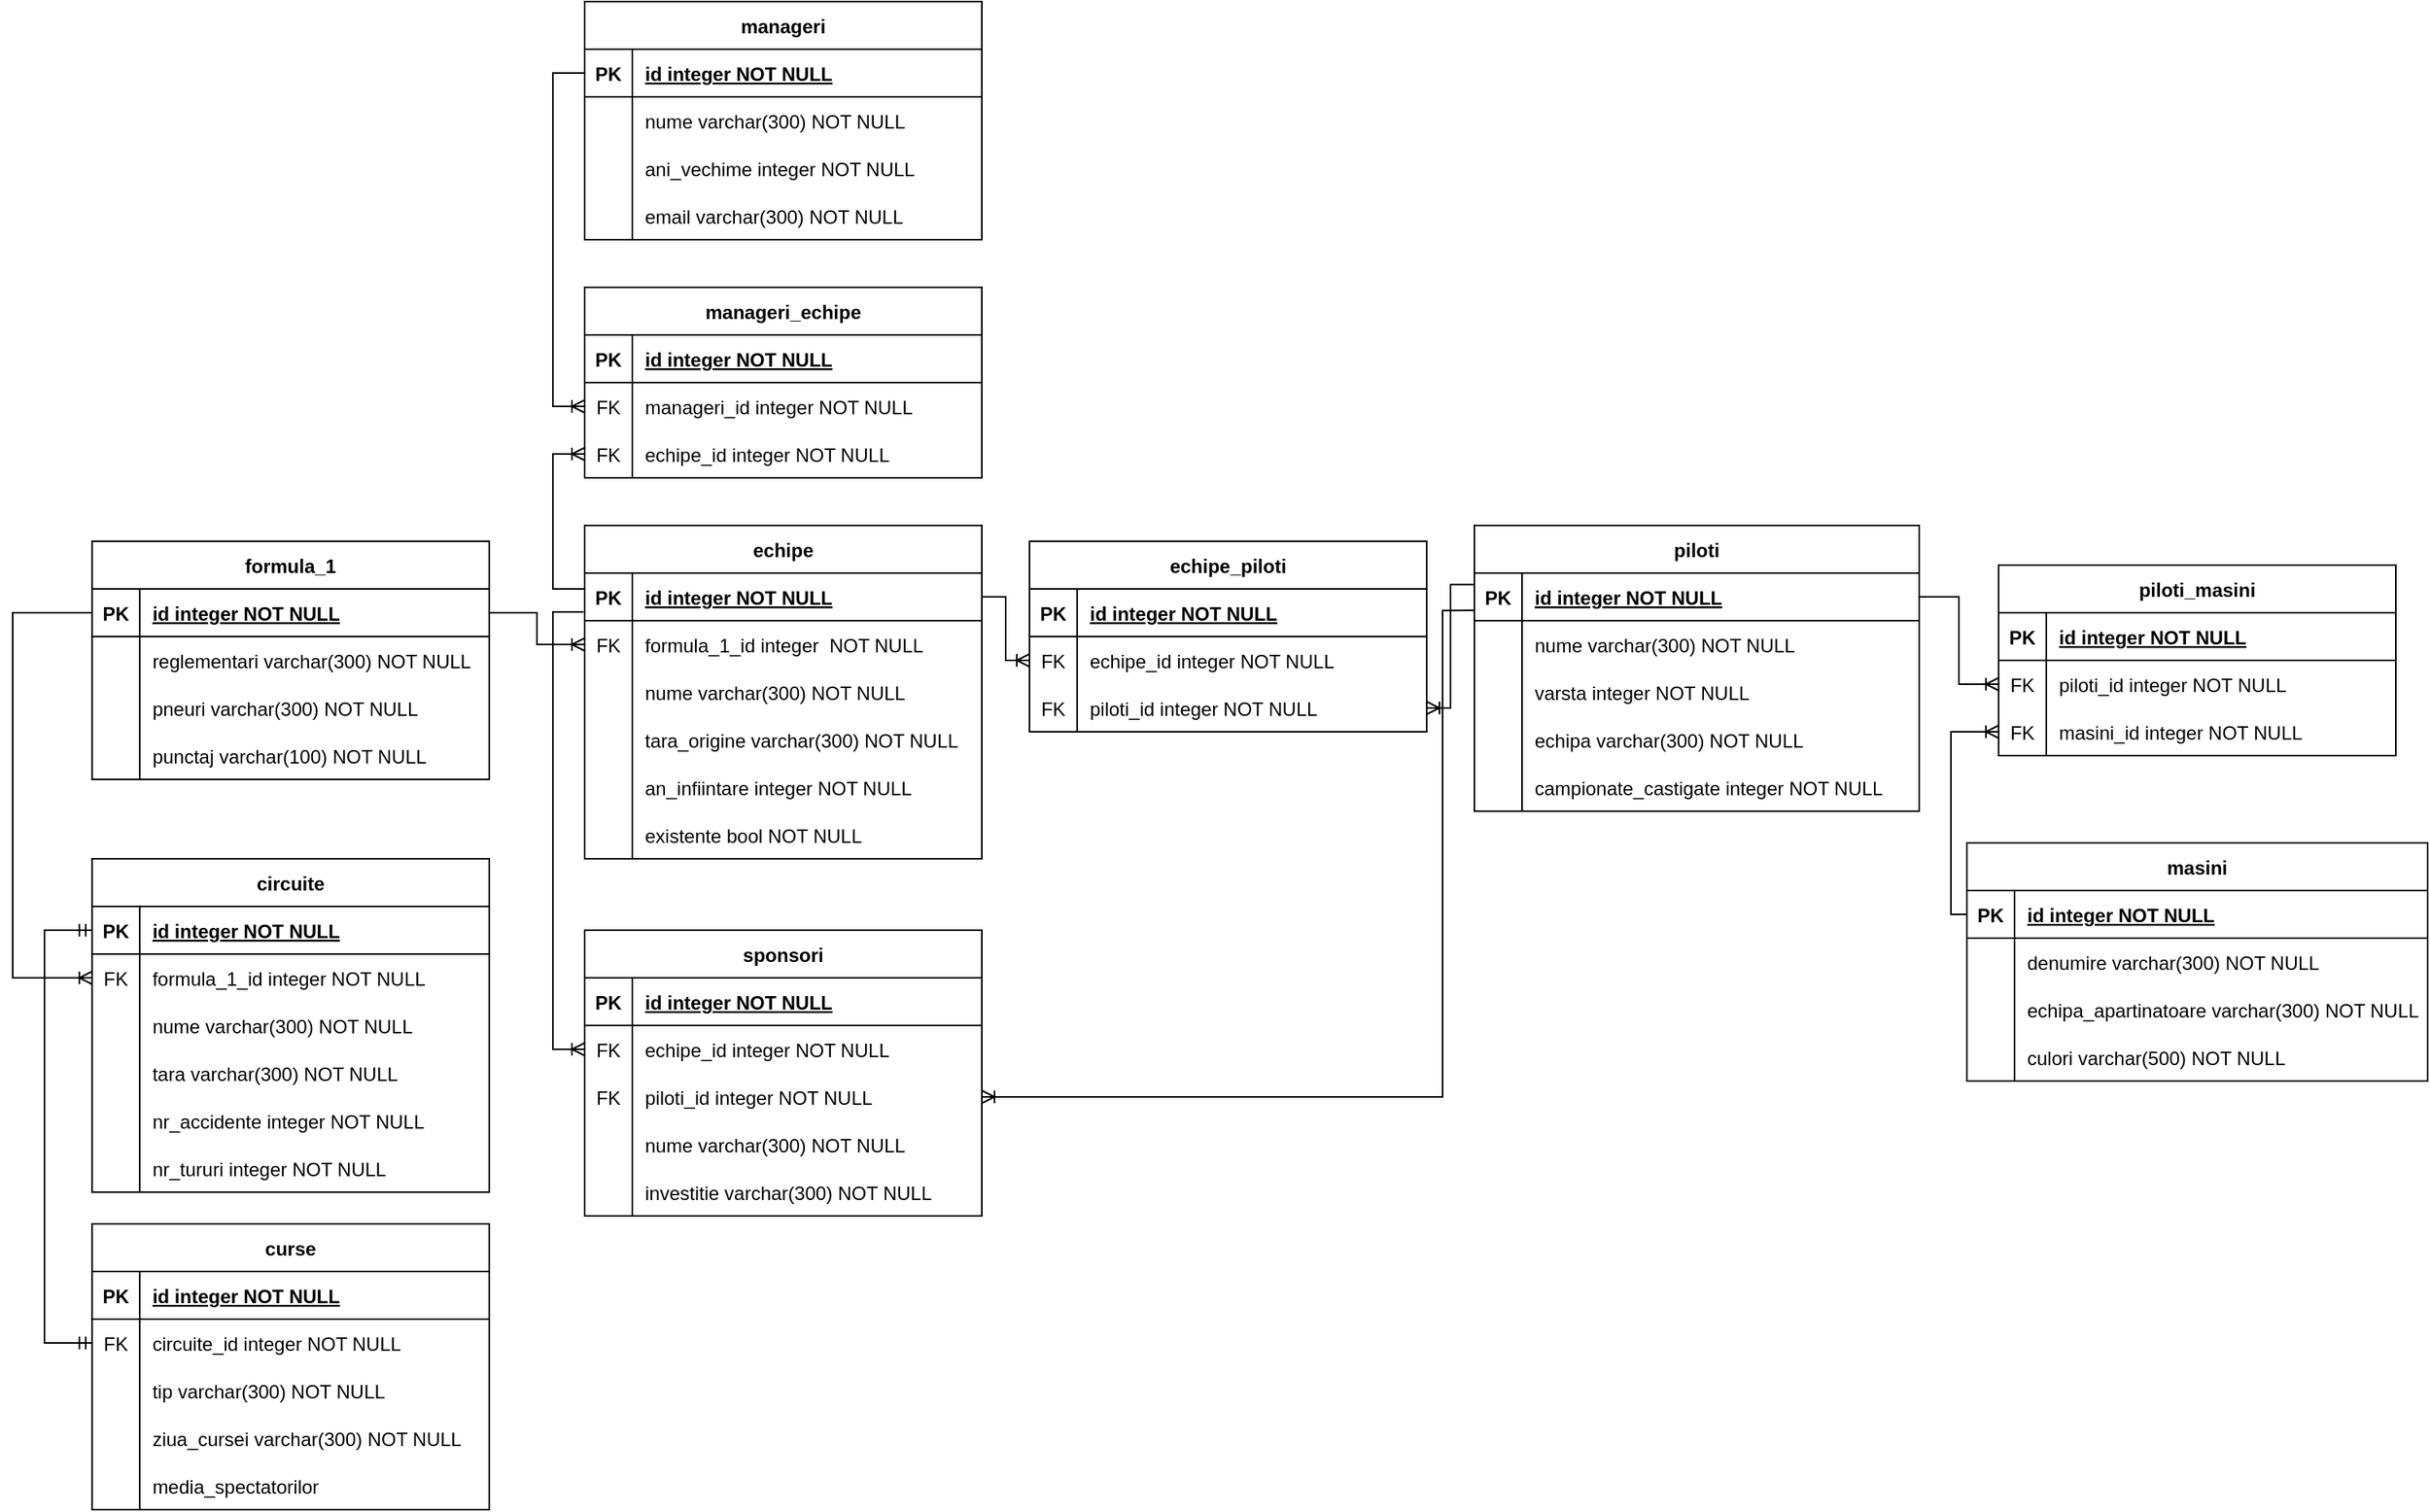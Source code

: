<mxfile version="22.1.18" type="github">
  <diagram id="R2lEEEUBdFMjLlhIrx00" name="Page-1">
    <mxGraphModel dx="2600" dy="2028" grid="1" gridSize="10" guides="1" tooltips="1" connect="1" arrows="1" fold="1" page="1" pageScale="1" pageWidth="850" pageHeight="1100" math="0" shadow="0" extFonts="Permanent Marker^https://fonts.googleapis.com/css?family=Permanent+Marker">
      <root>
        <mxCell id="0" />
        <mxCell id="1" parent="0" />
        <mxCell id="C-vyLk0tnHw3VtMMgP7b-23" value="formula_1" style="shape=table;startSize=30;container=1;collapsible=1;childLayout=tableLayout;fixedRows=1;rowLines=0;fontStyle=1;align=center;resizeLast=1;" parent="1" vertex="1">
          <mxGeometry x="-30.06" y="40" width="250" height="150" as="geometry" />
        </mxCell>
        <mxCell id="C-vyLk0tnHw3VtMMgP7b-24" value="" style="shape=partialRectangle;collapsible=0;dropTarget=0;pointerEvents=0;fillColor=none;points=[[0,0.5],[1,0.5]];portConstraint=eastwest;top=0;left=0;right=0;bottom=1;" parent="C-vyLk0tnHw3VtMMgP7b-23" vertex="1">
          <mxGeometry y="30" width="250" height="30" as="geometry" />
        </mxCell>
        <mxCell id="C-vyLk0tnHw3VtMMgP7b-25" value="PK" style="shape=partialRectangle;overflow=hidden;connectable=0;fillColor=none;top=0;left=0;bottom=0;right=0;fontStyle=1;" parent="C-vyLk0tnHw3VtMMgP7b-24" vertex="1">
          <mxGeometry width="30" height="30" as="geometry">
            <mxRectangle width="30" height="30" as="alternateBounds" />
          </mxGeometry>
        </mxCell>
        <mxCell id="C-vyLk0tnHw3VtMMgP7b-26" value="id integer NOT NULL" style="shape=partialRectangle;overflow=hidden;connectable=0;fillColor=none;top=0;left=0;bottom=0;right=0;align=left;spacingLeft=6;fontStyle=5;" parent="C-vyLk0tnHw3VtMMgP7b-24" vertex="1">
          <mxGeometry x="30" width="220" height="30" as="geometry">
            <mxRectangle width="220" height="30" as="alternateBounds" />
          </mxGeometry>
        </mxCell>
        <mxCell id="C-vyLk0tnHw3VtMMgP7b-27" value="" style="shape=partialRectangle;collapsible=0;dropTarget=0;pointerEvents=0;fillColor=none;points=[[0,0.5],[1,0.5]];portConstraint=eastwest;top=0;left=0;right=0;bottom=0;" parent="C-vyLk0tnHw3VtMMgP7b-23" vertex="1">
          <mxGeometry y="60" width="250" height="30" as="geometry" />
        </mxCell>
        <mxCell id="C-vyLk0tnHw3VtMMgP7b-28" value="" style="shape=partialRectangle;overflow=hidden;connectable=0;fillColor=none;top=0;left=0;bottom=0;right=0;" parent="C-vyLk0tnHw3VtMMgP7b-27" vertex="1">
          <mxGeometry width="30" height="30" as="geometry">
            <mxRectangle width="30" height="30" as="alternateBounds" />
          </mxGeometry>
        </mxCell>
        <mxCell id="C-vyLk0tnHw3VtMMgP7b-29" value="reglementari varchar(300) NOT NULL" style="shape=partialRectangle;overflow=hidden;connectable=0;fillColor=none;top=0;left=0;bottom=0;right=0;align=left;spacingLeft=6;" parent="C-vyLk0tnHw3VtMMgP7b-27" vertex="1">
          <mxGeometry x="30" width="220" height="30" as="geometry">
            <mxRectangle width="220" height="30" as="alternateBounds" />
          </mxGeometry>
        </mxCell>
        <mxCell id="l8bqu9o9JhWlmnNpNEWK-71" value="" style="shape=partialRectangle;collapsible=0;dropTarget=0;pointerEvents=0;fillColor=none;points=[[0,0.5],[1,0.5]];portConstraint=eastwest;top=0;left=0;right=0;bottom=0;" vertex="1" parent="C-vyLk0tnHw3VtMMgP7b-23">
          <mxGeometry y="90" width="250" height="30" as="geometry" />
        </mxCell>
        <mxCell id="l8bqu9o9JhWlmnNpNEWK-72" value="" style="shape=partialRectangle;overflow=hidden;connectable=0;fillColor=none;top=0;left=0;bottom=0;right=0;" vertex="1" parent="l8bqu9o9JhWlmnNpNEWK-71">
          <mxGeometry width="30" height="30" as="geometry">
            <mxRectangle width="30" height="30" as="alternateBounds" />
          </mxGeometry>
        </mxCell>
        <mxCell id="l8bqu9o9JhWlmnNpNEWK-73" value="pneuri varchar(300) NOT NULL" style="shape=partialRectangle;overflow=hidden;connectable=0;fillColor=none;top=0;left=0;bottom=0;right=0;align=left;spacingLeft=6;" vertex="1" parent="l8bqu9o9JhWlmnNpNEWK-71">
          <mxGeometry x="30" width="220" height="30" as="geometry">
            <mxRectangle width="220" height="30" as="alternateBounds" />
          </mxGeometry>
        </mxCell>
        <mxCell id="l8bqu9o9JhWlmnNpNEWK-74" value="" style="shape=partialRectangle;collapsible=0;dropTarget=0;pointerEvents=0;fillColor=none;points=[[0,0.5],[1,0.5]];portConstraint=eastwest;top=0;left=0;right=0;bottom=0;" vertex="1" parent="C-vyLk0tnHw3VtMMgP7b-23">
          <mxGeometry y="120" width="250" height="30" as="geometry" />
        </mxCell>
        <mxCell id="l8bqu9o9JhWlmnNpNEWK-75" value="" style="shape=partialRectangle;overflow=hidden;connectable=0;fillColor=none;top=0;left=0;bottom=0;right=0;" vertex="1" parent="l8bqu9o9JhWlmnNpNEWK-74">
          <mxGeometry width="30" height="30" as="geometry">
            <mxRectangle width="30" height="30" as="alternateBounds" />
          </mxGeometry>
        </mxCell>
        <mxCell id="l8bqu9o9JhWlmnNpNEWK-76" value="punctaj varchar(100) NOT NULL" style="shape=partialRectangle;overflow=hidden;connectable=0;fillColor=none;top=0;left=0;bottom=0;right=0;align=left;spacingLeft=6;" vertex="1" parent="l8bqu9o9JhWlmnNpNEWK-74">
          <mxGeometry x="30" width="220" height="30" as="geometry">
            <mxRectangle width="220" height="30" as="alternateBounds" />
          </mxGeometry>
        </mxCell>
        <mxCell id="l8bqu9o9JhWlmnNpNEWK-1" value="echipe" style="shape=table;startSize=30;container=1;collapsible=1;childLayout=tableLayout;fixedRows=1;rowLines=0;fontStyle=1;align=center;resizeLast=1;fillColor=none;" vertex="1" parent="1">
          <mxGeometry x="280" y="30" width="250" height="210" as="geometry" />
        </mxCell>
        <mxCell id="l8bqu9o9JhWlmnNpNEWK-2" value="" style="shape=partialRectangle;collapsible=0;dropTarget=0;pointerEvents=0;fillColor=none;points=[[0,0.5],[1,0.5]];portConstraint=eastwest;top=0;left=0;right=0;bottom=1;" vertex="1" parent="l8bqu9o9JhWlmnNpNEWK-1">
          <mxGeometry y="30" width="250" height="30" as="geometry" />
        </mxCell>
        <mxCell id="l8bqu9o9JhWlmnNpNEWK-3" value="PK" style="shape=partialRectangle;overflow=hidden;connectable=0;fillColor=none;top=0;left=0;bottom=0;right=0;fontStyle=1;" vertex="1" parent="l8bqu9o9JhWlmnNpNEWK-2">
          <mxGeometry width="30" height="30" as="geometry">
            <mxRectangle width="30" height="30" as="alternateBounds" />
          </mxGeometry>
        </mxCell>
        <mxCell id="l8bqu9o9JhWlmnNpNEWK-4" value="id integer NOT NULL" style="shape=partialRectangle;overflow=hidden;connectable=0;fillColor=none;top=0;left=0;bottom=0;right=0;align=left;spacingLeft=6;fontStyle=5;" vertex="1" parent="l8bqu9o9JhWlmnNpNEWK-2">
          <mxGeometry x="30" width="220" height="30" as="geometry">
            <mxRectangle width="220" height="30" as="alternateBounds" />
          </mxGeometry>
        </mxCell>
        <mxCell id="l8bqu9o9JhWlmnNpNEWK-5" value="" style="shape=partialRectangle;collapsible=0;dropTarget=0;pointerEvents=0;fillColor=none;points=[[0,0.5],[1,0.5]];portConstraint=eastwest;top=0;left=0;right=0;bottom=0;" vertex="1" parent="l8bqu9o9JhWlmnNpNEWK-1">
          <mxGeometry y="60" width="250" height="30" as="geometry" />
        </mxCell>
        <mxCell id="l8bqu9o9JhWlmnNpNEWK-6" value="FK" style="shape=partialRectangle;overflow=hidden;connectable=0;top=0;left=0;bottom=0;right=0;perimeterSpacing=0;fillColor=none;labelBorderColor=none;" vertex="1" parent="l8bqu9o9JhWlmnNpNEWK-5">
          <mxGeometry width="30" height="30" as="geometry">
            <mxRectangle width="30" height="30" as="alternateBounds" />
          </mxGeometry>
        </mxCell>
        <mxCell id="l8bqu9o9JhWlmnNpNEWK-7" value="formula_1_id integer  NOT NULL" style="shape=partialRectangle;overflow=hidden;connectable=0;fillColor=none;top=0;left=0;bottom=0;right=0;align=left;spacingLeft=6;" vertex="1" parent="l8bqu9o9JhWlmnNpNEWK-5">
          <mxGeometry x="30" width="220" height="30" as="geometry">
            <mxRectangle width="220" height="30" as="alternateBounds" />
          </mxGeometry>
        </mxCell>
        <mxCell id="l8bqu9o9JhWlmnNpNEWK-83" value="" style="shape=partialRectangle;collapsible=0;dropTarget=0;pointerEvents=0;fillColor=none;points=[[0,0.5],[1,0.5]];portConstraint=eastwest;top=0;left=0;right=0;bottom=0;" vertex="1" parent="l8bqu9o9JhWlmnNpNEWK-1">
          <mxGeometry y="90" width="250" height="30" as="geometry" />
        </mxCell>
        <mxCell id="l8bqu9o9JhWlmnNpNEWK-84" value="" style="shape=partialRectangle;overflow=hidden;connectable=0;fillColor=none;top=0;left=0;bottom=0;right=0;" vertex="1" parent="l8bqu9o9JhWlmnNpNEWK-83">
          <mxGeometry width="30" height="30" as="geometry">
            <mxRectangle width="30" height="30" as="alternateBounds" />
          </mxGeometry>
        </mxCell>
        <mxCell id="l8bqu9o9JhWlmnNpNEWK-85" value="nume varchar(300) NOT NULL" style="shape=partialRectangle;overflow=hidden;connectable=0;fillColor=none;top=0;left=0;bottom=0;right=0;align=left;spacingLeft=6;" vertex="1" parent="l8bqu9o9JhWlmnNpNEWK-83">
          <mxGeometry x="30" width="220" height="30" as="geometry">
            <mxRectangle width="220" height="30" as="alternateBounds" />
          </mxGeometry>
        </mxCell>
        <mxCell id="l8bqu9o9JhWlmnNpNEWK-77" value="" style="shape=partialRectangle;collapsible=0;dropTarget=0;pointerEvents=0;fillColor=none;points=[[0,0.5],[1,0.5]];portConstraint=eastwest;top=0;left=0;right=0;bottom=0;" vertex="1" parent="l8bqu9o9JhWlmnNpNEWK-1">
          <mxGeometry y="120" width="250" height="30" as="geometry" />
        </mxCell>
        <mxCell id="l8bqu9o9JhWlmnNpNEWK-78" value="" style="shape=partialRectangle;overflow=hidden;connectable=0;fillColor=none;top=0;left=0;bottom=0;right=0;" vertex="1" parent="l8bqu9o9JhWlmnNpNEWK-77">
          <mxGeometry width="30" height="30" as="geometry">
            <mxRectangle width="30" height="30" as="alternateBounds" />
          </mxGeometry>
        </mxCell>
        <mxCell id="l8bqu9o9JhWlmnNpNEWK-79" value="tara_origine varchar(300) NOT NULL" style="shape=partialRectangle;overflow=hidden;connectable=0;fillColor=none;top=0;left=0;bottom=0;right=0;align=left;spacingLeft=6;" vertex="1" parent="l8bqu9o9JhWlmnNpNEWK-77">
          <mxGeometry x="30" width="220" height="30" as="geometry">
            <mxRectangle width="220" height="30" as="alternateBounds" />
          </mxGeometry>
        </mxCell>
        <mxCell id="l8bqu9o9JhWlmnNpNEWK-80" value="" style="shape=partialRectangle;collapsible=0;dropTarget=0;pointerEvents=0;fillColor=none;points=[[0,0.5],[1,0.5]];portConstraint=eastwest;top=0;left=0;right=0;bottom=0;" vertex="1" parent="l8bqu9o9JhWlmnNpNEWK-1">
          <mxGeometry y="150" width="250" height="30" as="geometry" />
        </mxCell>
        <mxCell id="l8bqu9o9JhWlmnNpNEWK-81" value="" style="shape=partialRectangle;overflow=hidden;connectable=0;fillColor=none;top=0;left=0;bottom=0;right=0;" vertex="1" parent="l8bqu9o9JhWlmnNpNEWK-80">
          <mxGeometry width="30" height="30" as="geometry">
            <mxRectangle width="30" height="30" as="alternateBounds" />
          </mxGeometry>
        </mxCell>
        <mxCell id="l8bqu9o9JhWlmnNpNEWK-82" value="an_infiintare integer NOT NULL" style="shape=partialRectangle;overflow=hidden;connectable=0;fillColor=none;top=0;left=0;bottom=0;right=0;align=left;spacingLeft=6;" vertex="1" parent="l8bqu9o9JhWlmnNpNEWK-80">
          <mxGeometry x="30" width="220" height="30" as="geometry">
            <mxRectangle width="220" height="30" as="alternateBounds" />
          </mxGeometry>
        </mxCell>
        <mxCell id="l8bqu9o9JhWlmnNpNEWK-121" value="" style="shape=partialRectangle;collapsible=0;dropTarget=0;pointerEvents=0;fillColor=none;points=[[0,0.5],[1,0.5]];portConstraint=eastwest;top=0;left=0;right=0;bottom=0;" vertex="1" parent="l8bqu9o9JhWlmnNpNEWK-1">
          <mxGeometry y="180" width="250" height="30" as="geometry" />
        </mxCell>
        <mxCell id="l8bqu9o9JhWlmnNpNEWK-122" value="" style="shape=partialRectangle;overflow=hidden;connectable=0;fillColor=none;top=0;left=0;bottom=0;right=0;" vertex="1" parent="l8bqu9o9JhWlmnNpNEWK-121">
          <mxGeometry width="30" height="30" as="geometry">
            <mxRectangle width="30" height="30" as="alternateBounds" />
          </mxGeometry>
        </mxCell>
        <mxCell id="l8bqu9o9JhWlmnNpNEWK-123" value="existente bool NOT NULL" style="shape=partialRectangle;overflow=hidden;connectable=0;fillColor=none;top=0;left=0;bottom=0;right=0;align=left;spacingLeft=6;" vertex="1" parent="l8bqu9o9JhWlmnNpNEWK-121">
          <mxGeometry x="30" width="220" height="30" as="geometry">
            <mxRectangle width="220" height="30" as="alternateBounds" />
          </mxGeometry>
        </mxCell>
        <mxCell id="l8bqu9o9JhWlmnNpNEWK-8" value="echipe_piloti" style="shape=table;startSize=30;container=1;collapsible=1;childLayout=tableLayout;fixedRows=1;rowLines=0;fontStyle=1;align=center;resizeLast=1;" vertex="1" parent="1">
          <mxGeometry x="560" y="40" width="250" height="120" as="geometry" />
        </mxCell>
        <mxCell id="l8bqu9o9JhWlmnNpNEWK-9" value="" style="shape=partialRectangle;collapsible=0;dropTarget=0;pointerEvents=0;fillColor=none;points=[[0,0.5],[1,0.5]];portConstraint=eastwest;top=0;left=0;right=0;bottom=1;" vertex="1" parent="l8bqu9o9JhWlmnNpNEWK-8">
          <mxGeometry y="30" width="250" height="30" as="geometry" />
        </mxCell>
        <mxCell id="l8bqu9o9JhWlmnNpNEWK-10" value="PK" style="shape=partialRectangle;overflow=hidden;connectable=0;fillColor=none;top=0;left=0;bottom=0;right=0;fontStyle=1;" vertex="1" parent="l8bqu9o9JhWlmnNpNEWK-9">
          <mxGeometry width="30" height="30" as="geometry">
            <mxRectangle width="30" height="30" as="alternateBounds" />
          </mxGeometry>
        </mxCell>
        <mxCell id="l8bqu9o9JhWlmnNpNEWK-11" value="id integer NOT NULL" style="shape=partialRectangle;overflow=hidden;connectable=0;fillColor=none;top=0;left=0;bottom=0;right=0;align=left;spacingLeft=6;fontStyle=5;" vertex="1" parent="l8bqu9o9JhWlmnNpNEWK-9">
          <mxGeometry x="30" width="220" height="30" as="geometry">
            <mxRectangle width="220" height="30" as="alternateBounds" />
          </mxGeometry>
        </mxCell>
        <mxCell id="l8bqu9o9JhWlmnNpNEWK-12" value="" style="shape=partialRectangle;collapsible=0;dropTarget=0;pointerEvents=0;fillColor=none;points=[[0,0.5],[1,0.5]];portConstraint=eastwest;top=0;left=0;right=0;bottom=0;" vertex="1" parent="l8bqu9o9JhWlmnNpNEWK-8">
          <mxGeometry y="60" width="250" height="30" as="geometry" />
        </mxCell>
        <mxCell id="l8bqu9o9JhWlmnNpNEWK-13" value="FK" style="shape=partialRectangle;overflow=hidden;connectable=0;fillColor=none;top=0;left=0;bottom=0;right=0;" vertex="1" parent="l8bqu9o9JhWlmnNpNEWK-12">
          <mxGeometry width="30" height="30" as="geometry">
            <mxRectangle width="30" height="30" as="alternateBounds" />
          </mxGeometry>
        </mxCell>
        <mxCell id="l8bqu9o9JhWlmnNpNEWK-14" value="echipe_id integer NOT NULL" style="shape=partialRectangle;overflow=hidden;connectable=0;fillColor=none;top=0;left=0;bottom=0;right=0;align=left;spacingLeft=6;" vertex="1" parent="l8bqu9o9JhWlmnNpNEWK-12">
          <mxGeometry x="30" width="220" height="30" as="geometry">
            <mxRectangle width="220" height="30" as="alternateBounds" />
          </mxGeometry>
        </mxCell>
        <mxCell id="l8bqu9o9JhWlmnNpNEWK-87" value="" style="shape=partialRectangle;collapsible=0;dropTarget=0;pointerEvents=0;fillColor=none;points=[[0,0.5],[1,0.5]];portConstraint=eastwest;top=0;left=0;right=0;bottom=0;strokeWidth=1;" vertex="1" parent="l8bqu9o9JhWlmnNpNEWK-8">
          <mxGeometry y="90" width="250" height="30" as="geometry" />
        </mxCell>
        <mxCell id="l8bqu9o9JhWlmnNpNEWK-88" value="FK" style="shape=partialRectangle;overflow=hidden;connectable=0;fillColor=none;top=0;left=0;bottom=0;right=0;" vertex="1" parent="l8bqu9o9JhWlmnNpNEWK-87">
          <mxGeometry width="30" height="30" as="geometry">
            <mxRectangle width="30" height="30" as="alternateBounds" />
          </mxGeometry>
        </mxCell>
        <mxCell id="l8bqu9o9JhWlmnNpNEWK-89" value="piloti_id integer NOT NULL" style="shape=partialRectangle;overflow=hidden;connectable=0;fillColor=none;top=0;left=0;bottom=0;right=0;align=left;spacingLeft=6;" vertex="1" parent="l8bqu9o9JhWlmnNpNEWK-87">
          <mxGeometry x="30" width="220" height="30" as="geometry">
            <mxRectangle width="220" height="30" as="alternateBounds" />
          </mxGeometry>
        </mxCell>
        <mxCell id="l8bqu9o9JhWlmnNpNEWK-15" value="piloti" style="shape=table;startSize=30;container=1;collapsible=1;childLayout=tableLayout;fixedRows=1;rowLines=0;fontStyle=1;align=center;resizeLast=1;" vertex="1" parent="1">
          <mxGeometry x="840" y="30" width="280" height="180" as="geometry" />
        </mxCell>
        <mxCell id="l8bqu9o9JhWlmnNpNEWK-16" value="" style="shape=partialRectangle;collapsible=0;dropTarget=0;pointerEvents=0;fillColor=none;points=[[0,0.5],[1,0.5]];portConstraint=eastwest;top=0;left=0;right=0;bottom=1;" vertex="1" parent="l8bqu9o9JhWlmnNpNEWK-15">
          <mxGeometry y="30" width="280" height="30" as="geometry" />
        </mxCell>
        <mxCell id="l8bqu9o9JhWlmnNpNEWK-17" value="PK" style="shape=partialRectangle;overflow=hidden;connectable=0;fillColor=none;top=0;left=0;bottom=0;right=0;fontStyle=1;" vertex="1" parent="l8bqu9o9JhWlmnNpNEWK-16">
          <mxGeometry width="30" height="30" as="geometry">
            <mxRectangle width="30" height="30" as="alternateBounds" />
          </mxGeometry>
        </mxCell>
        <mxCell id="l8bqu9o9JhWlmnNpNEWK-18" value="id integer NOT NULL" style="shape=partialRectangle;overflow=hidden;connectable=0;fillColor=none;top=0;left=0;bottom=0;right=0;align=left;spacingLeft=6;fontStyle=5;" vertex="1" parent="l8bqu9o9JhWlmnNpNEWK-16">
          <mxGeometry x="30" width="250" height="30" as="geometry">
            <mxRectangle width="250" height="30" as="alternateBounds" />
          </mxGeometry>
        </mxCell>
        <mxCell id="l8bqu9o9JhWlmnNpNEWK-19" value="" style="shape=partialRectangle;collapsible=0;dropTarget=0;pointerEvents=0;fillColor=none;points=[[0,0.5],[1,0.5]];portConstraint=eastwest;top=0;left=0;right=0;bottom=0;" vertex="1" parent="l8bqu9o9JhWlmnNpNEWK-15">
          <mxGeometry y="60" width="280" height="30" as="geometry" />
        </mxCell>
        <mxCell id="l8bqu9o9JhWlmnNpNEWK-20" value="" style="shape=partialRectangle;overflow=hidden;connectable=0;fillColor=none;top=0;left=0;bottom=0;right=0;" vertex="1" parent="l8bqu9o9JhWlmnNpNEWK-19">
          <mxGeometry width="30" height="30" as="geometry">
            <mxRectangle width="30" height="30" as="alternateBounds" />
          </mxGeometry>
        </mxCell>
        <mxCell id="l8bqu9o9JhWlmnNpNEWK-21" value="nume varchar(300) NOT NULL" style="shape=partialRectangle;overflow=hidden;connectable=0;fillColor=none;top=0;left=0;bottom=0;right=0;align=left;spacingLeft=6;" vertex="1" parent="l8bqu9o9JhWlmnNpNEWK-19">
          <mxGeometry x="30" width="250" height="30" as="geometry">
            <mxRectangle width="250" height="30" as="alternateBounds" />
          </mxGeometry>
        </mxCell>
        <mxCell id="l8bqu9o9JhWlmnNpNEWK-91" value="" style="shape=partialRectangle;collapsible=0;dropTarget=0;pointerEvents=0;fillColor=none;points=[[0,0.5],[1,0.5]];portConstraint=eastwest;top=0;left=0;right=0;bottom=0;" vertex="1" parent="l8bqu9o9JhWlmnNpNEWK-15">
          <mxGeometry y="90" width="280" height="30" as="geometry" />
        </mxCell>
        <mxCell id="l8bqu9o9JhWlmnNpNEWK-92" value="" style="shape=partialRectangle;overflow=hidden;connectable=0;fillColor=none;top=0;left=0;bottom=0;right=0;" vertex="1" parent="l8bqu9o9JhWlmnNpNEWK-91">
          <mxGeometry width="30" height="30" as="geometry">
            <mxRectangle width="30" height="30" as="alternateBounds" />
          </mxGeometry>
        </mxCell>
        <mxCell id="l8bqu9o9JhWlmnNpNEWK-93" value="varsta integer NOT NULL" style="shape=partialRectangle;overflow=hidden;connectable=0;fillColor=none;top=0;left=0;bottom=0;right=0;align=left;spacingLeft=6;" vertex="1" parent="l8bqu9o9JhWlmnNpNEWK-91">
          <mxGeometry x="30" width="250" height="30" as="geometry">
            <mxRectangle width="250" height="30" as="alternateBounds" />
          </mxGeometry>
        </mxCell>
        <mxCell id="l8bqu9o9JhWlmnNpNEWK-94" value="" style="shape=partialRectangle;collapsible=0;dropTarget=0;pointerEvents=0;fillColor=none;points=[[0,0.5],[1,0.5]];portConstraint=eastwest;top=0;left=0;right=0;bottom=0;" vertex="1" parent="l8bqu9o9JhWlmnNpNEWK-15">
          <mxGeometry y="120" width="280" height="30" as="geometry" />
        </mxCell>
        <mxCell id="l8bqu9o9JhWlmnNpNEWK-95" value="" style="shape=partialRectangle;overflow=hidden;connectable=0;fillColor=none;top=0;left=0;bottom=0;right=0;" vertex="1" parent="l8bqu9o9JhWlmnNpNEWK-94">
          <mxGeometry width="30" height="30" as="geometry">
            <mxRectangle width="30" height="30" as="alternateBounds" />
          </mxGeometry>
        </mxCell>
        <mxCell id="l8bqu9o9JhWlmnNpNEWK-96" value="echipa varchar(300) NOT NULL" style="shape=partialRectangle;overflow=hidden;connectable=0;fillColor=none;top=0;left=0;bottom=0;right=0;align=left;spacingLeft=6;" vertex="1" parent="l8bqu9o9JhWlmnNpNEWK-94">
          <mxGeometry x="30" width="250" height="30" as="geometry">
            <mxRectangle width="250" height="30" as="alternateBounds" />
          </mxGeometry>
        </mxCell>
        <mxCell id="l8bqu9o9JhWlmnNpNEWK-97" value="" style="shape=partialRectangle;collapsible=0;dropTarget=0;pointerEvents=0;fillColor=none;points=[[0,0.5],[1,0.5]];portConstraint=eastwest;top=0;left=0;right=0;bottom=0;" vertex="1" parent="l8bqu9o9JhWlmnNpNEWK-15">
          <mxGeometry y="150" width="280" height="30" as="geometry" />
        </mxCell>
        <mxCell id="l8bqu9o9JhWlmnNpNEWK-98" value="" style="shape=partialRectangle;overflow=hidden;connectable=0;fillColor=none;top=0;left=0;bottom=0;right=0;" vertex="1" parent="l8bqu9o9JhWlmnNpNEWK-97">
          <mxGeometry width="30" height="30" as="geometry">
            <mxRectangle width="30" height="30" as="alternateBounds" />
          </mxGeometry>
        </mxCell>
        <mxCell id="l8bqu9o9JhWlmnNpNEWK-99" value="campionate_castigate integer NOT NULL" style="shape=partialRectangle;overflow=hidden;connectable=0;fillColor=none;top=0;left=0;bottom=0;right=0;align=left;spacingLeft=6;" vertex="1" parent="l8bqu9o9JhWlmnNpNEWK-97">
          <mxGeometry x="30" width="250" height="30" as="geometry">
            <mxRectangle width="250" height="30" as="alternateBounds" />
          </mxGeometry>
        </mxCell>
        <mxCell id="l8bqu9o9JhWlmnNpNEWK-22" value="piloti_masini" style="shape=table;startSize=30;container=1;collapsible=1;childLayout=tableLayout;fixedRows=1;rowLines=0;fontStyle=1;align=center;resizeLast=1;" vertex="1" parent="1">
          <mxGeometry x="1170" y="55" width="250" height="120" as="geometry" />
        </mxCell>
        <mxCell id="l8bqu9o9JhWlmnNpNEWK-23" value="" style="shape=partialRectangle;collapsible=0;dropTarget=0;pointerEvents=0;fillColor=none;points=[[0,0.5],[1,0.5]];portConstraint=eastwest;top=0;left=0;right=0;bottom=1;" vertex="1" parent="l8bqu9o9JhWlmnNpNEWK-22">
          <mxGeometry y="30" width="250" height="30" as="geometry" />
        </mxCell>
        <mxCell id="l8bqu9o9JhWlmnNpNEWK-24" value="PK" style="shape=partialRectangle;overflow=hidden;connectable=0;fillColor=none;top=0;left=0;bottom=0;right=0;fontStyle=1;" vertex="1" parent="l8bqu9o9JhWlmnNpNEWK-23">
          <mxGeometry width="30" height="30" as="geometry">
            <mxRectangle width="30" height="30" as="alternateBounds" />
          </mxGeometry>
        </mxCell>
        <mxCell id="l8bqu9o9JhWlmnNpNEWK-25" value="id integer NOT NULL" style="shape=partialRectangle;overflow=hidden;connectable=0;fillColor=none;top=0;left=0;bottom=0;right=0;align=left;spacingLeft=6;fontStyle=5;" vertex="1" parent="l8bqu9o9JhWlmnNpNEWK-23">
          <mxGeometry x="30" width="220" height="30" as="geometry">
            <mxRectangle width="220" height="30" as="alternateBounds" />
          </mxGeometry>
        </mxCell>
        <mxCell id="l8bqu9o9JhWlmnNpNEWK-26" value="" style="shape=partialRectangle;collapsible=0;dropTarget=0;pointerEvents=0;fillColor=none;points=[[0,0.5],[1,0.5]];portConstraint=eastwest;top=0;left=0;right=0;bottom=0;" vertex="1" parent="l8bqu9o9JhWlmnNpNEWK-22">
          <mxGeometry y="60" width="250" height="30" as="geometry" />
        </mxCell>
        <mxCell id="l8bqu9o9JhWlmnNpNEWK-27" value="FK" style="shape=partialRectangle;overflow=hidden;connectable=0;fillColor=none;top=0;left=0;bottom=0;right=0;" vertex="1" parent="l8bqu9o9JhWlmnNpNEWK-26">
          <mxGeometry width="30" height="30" as="geometry">
            <mxRectangle width="30" height="30" as="alternateBounds" />
          </mxGeometry>
        </mxCell>
        <mxCell id="l8bqu9o9JhWlmnNpNEWK-28" value="piloti_id integer NOT NULL" style="shape=partialRectangle;overflow=hidden;connectable=0;fillColor=none;top=0;left=0;bottom=0;right=0;align=left;spacingLeft=6;" vertex="1" parent="l8bqu9o9JhWlmnNpNEWK-26">
          <mxGeometry x="30" width="220" height="30" as="geometry">
            <mxRectangle width="220" height="30" as="alternateBounds" />
          </mxGeometry>
        </mxCell>
        <mxCell id="l8bqu9o9JhWlmnNpNEWK-115" value="" style="shape=partialRectangle;collapsible=0;dropTarget=0;pointerEvents=0;fillColor=none;points=[[0,0.5],[1,0.5]];portConstraint=eastwest;top=0;left=0;right=0;bottom=0;" vertex="1" parent="l8bqu9o9JhWlmnNpNEWK-22">
          <mxGeometry y="90" width="250" height="30" as="geometry" />
        </mxCell>
        <mxCell id="l8bqu9o9JhWlmnNpNEWK-116" value="FK" style="shape=partialRectangle;overflow=hidden;connectable=0;fillColor=none;top=0;left=0;bottom=0;right=0;" vertex="1" parent="l8bqu9o9JhWlmnNpNEWK-115">
          <mxGeometry width="30" height="30" as="geometry">
            <mxRectangle width="30" height="30" as="alternateBounds" />
          </mxGeometry>
        </mxCell>
        <mxCell id="l8bqu9o9JhWlmnNpNEWK-117" value="masini_id integer NOT NULL" style="shape=partialRectangle;overflow=hidden;connectable=0;fillColor=none;top=0;left=0;bottom=0;right=0;align=left;spacingLeft=6;" vertex="1" parent="l8bqu9o9JhWlmnNpNEWK-115">
          <mxGeometry x="30" width="220" height="30" as="geometry">
            <mxRectangle width="220" height="30" as="alternateBounds" />
          </mxGeometry>
        </mxCell>
        <mxCell id="l8bqu9o9JhWlmnNpNEWK-29" value="masini" style="shape=table;startSize=30;container=1;collapsible=1;childLayout=tableLayout;fixedRows=1;rowLines=0;fontStyle=1;align=center;resizeLast=1;" vertex="1" parent="1">
          <mxGeometry x="1150" y="230" width="290" height="150" as="geometry" />
        </mxCell>
        <mxCell id="l8bqu9o9JhWlmnNpNEWK-30" value="" style="shape=partialRectangle;collapsible=0;dropTarget=0;pointerEvents=0;fillColor=none;points=[[0,0.5],[1,0.5]];portConstraint=eastwest;top=0;left=0;right=0;bottom=1;" vertex="1" parent="l8bqu9o9JhWlmnNpNEWK-29">
          <mxGeometry y="30" width="290" height="30" as="geometry" />
        </mxCell>
        <mxCell id="l8bqu9o9JhWlmnNpNEWK-31" value="PK" style="shape=partialRectangle;overflow=hidden;connectable=0;fillColor=none;top=0;left=0;bottom=0;right=0;fontStyle=1;" vertex="1" parent="l8bqu9o9JhWlmnNpNEWK-30">
          <mxGeometry width="30" height="30" as="geometry">
            <mxRectangle width="30" height="30" as="alternateBounds" />
          </mxGeometry>
        </mxCell>
        <mxCell id="l8bqu9o9JhWlmnNpNEWK-32" value="id integer NOT NULL" style="shape=partialRectangle;overflow=hidden;connectable=0;fillColor=none;top=0;left=0;bottom=0;right=0;align=left;spacingLeft=6;fontStyle=5;" vertex="1" parent="l8bqu9o9JhWlmnNpNEWK-30">
          <mxGeometry x="30" width="260" height="30" as="geometry">
            <mxRectangle width="260" height="30" as="alternateBounds" />
          </mxGeometry>
        </mxCell>
        <mxCell id="l8bqu9o9JhWlmnNpNEWK-33" value="" style="shape=partialRectangle;collapsible=0;dropTarget=0;pointerEvents=0;fillColor=none;points=[[0,0.5],[1,0.5]];portConstraint=eastwest;top=0;left=0;right=0;bottom=0;" vertex="1" parent="l8bqu9o9JhWlmnNpNEWK-29">
          <mxGeometry y="60" width="290" height="30" as="geometry" />
        </mxCell>
        <mxCell id="l8bqu9o9JhWlmnNpNEWK-34" value="" style="shape=partialRectangle;overflow=hidden;connectable=0;fillColor=none;top=0;left=0;bottom=0;right=0;" vertex="1" parent="l8bqu9o9JhWlmnNpNEWK-33">
          <mxGeometry width="30" height="30" as="geometry">
            <mxRectangle width="30" height="30" as="alternateBounds" />
          </mxGeometry>
        </mxCell>
        <mxCell id="l8bqu9o9JhWlmnNpNEWK-35" value="denumire varchar(300) NOT NULL" style="shape=partialRectangle;overflow=hidden;connectable=0;fillColor=none;top=0;left=0;bottom=0;right=0;align=left;spacingLeft=6;" vertex="1" parent="l8bqu9o9JhWlmnNpNEWK-33">
          <mxGeometry x="30" width="260" height="30" as="geometry">
            <mxRectangle width="260" height="30" as="alternateBounds" />
          </mxGeometry>
        </mxCell>
        <mxCell id="l8bqu9o9JhWlmnNpNEWK-118" value="" style="shape=partialRectangle;collapsible=0;dropTarget=0;pointerEvents=0;fillColor=none;points=[[0,0.5],[1,0.5]];portConstraint=eastwest;top=0;left=0;right=0;bottom=0;" vertex="1" parent="l8bqu9o9JhWlmnNpNEWK-29">
          <mxGeometry y="90" width="290" height="30" as="geometry" />
        </mxCell>
        <mxCell id="l8bqu9o9JhWlmnNpNEWK-119" value="" style="shape=partialRectangle;overflow=hidden;connectable=0;fillColor=none;top=0;left=0;bottom=0;right=0;" vertex="1" parent="l8bqu9o9JhWlmnNpNEWK-118">
          <mxGeometry width="30" height="30" as="geometry">
            <mxRectangle width="30" height="30" as="alternateBounds" />
          </mxGeometry>
        </mxCell>
        <mxCell id="l8bqu9o9JhWlmnNpNEWK-120" value="echipa_apartinatoare varchar(300) NOT NULL" style="shape=partialRectangle;overflow=hidden;connectable=0;fillColor=none;top=0;left=0;bottom=0;right=0;align=left;spacingLeft=6;" vertex="1" parent="l8bqu9o9JhWlmnNpNEWK-118">
          <mxGeometry x="30" width="260" height="30" as="geometry">
            <mxRectangle width="260" height="30" as="alternateBounds" />
          </mxGeometry>
        </mxCell>
        <mxCell id="l8bqu9o9JhWlmnNpNEWK-127" value="" style="shape=partialRectangle;collapsible=0;dropTarget=0;pointerEvents=0;fillColor=none;points=[[0,0.5],[1,0.5]];portConstraint=eastwest;top=0;left=0;right=0;bottom=0;" vertex="1" parent="l8bqu9o9JhWlmnNpNEWK-29">
          <mxGeometry y="120" width="290" height="30" as="geometry" />
        </mxCell>
        <mxCell id="l8bqu9o9JhWlmnNpNEWK-128" value="" style="shape=partialRectangle;overflow=hidden;connectable=0;fillColor=none;top=0;left=0;bottom=0;right=0;" vertex="1" parent="l8bqu9o9JhWlmnNpNEWK-127">
          <mxGeometry width="30" height="30" as="geometry">
            <mxRectangle width="30" height="30" as="alternateBounds" />
          </mxGeometry>
        </mxCell>
        <mxCell id="l8bqu9o9JhWlmnNpNEWK-129" value="culori varchar(500) NOT NULL" style="shape=partialRectangle;overflow=hidden;connectable=0;fillColor=none;top=0;left=0;bottom=0;right=0;align=left;spacingLeft=6;" vertex="1" parent="l8bqu9o9JhWlmnNpNEWK-127">
          <mxGeometry x="30" width="260" height="30" as="geometry">
            <mxRectangle width="260" height="30" as="alternateBounds" />
          </mxGeometry>
        </mxCell>
        <mxCell id="l8bqu9o9JhWlmnNpNEWK-36" value="manageri_echipe" style="shape=table;startSize=30;container=1;collapsible=1;childLayout=tableLayout;fixedRows=1;rowLines=0;fontStyle=1;align=center;resizeLast=1;" vertex="1" parent="1">
          <mxGeometry x="280" y="-120" width="250" height="120" as="geometry" />
        </mxCell>
        <mxCell id="l8bqu9o9JhWlmnNpNEWK-37" value="" style="shape=partialRectangle;collapsible=0;dropTarget=0;pointerEvents=0;fillColor=none;points=[[0,0.5],[1,0.5]];portConstraint=eastwest;top=0;left=0;right=0;bottom=1;" vertex="1" parent="l8bqu9o9JhWlmnNpNEWK-36">
          <mxGeometry y="30" width="250" height="30" as="geometry" />
        </mxCell>
        <mxCell id="l8bqu9o9JhWlmnNpNEWK-38" value="PK" style="shape=partialRectangle;overflow=hidden;connectable=0;fillColor=none;top=0;left=0;bottom=0;right=0;fontStyle=1;" vertex="1" parent="l8bqu9o9JhWlmnNpNEWK-37">
          <mxGeometry width="30" height="30" as="geometry">
            <mxRectangle width="30" height="30" as="alternateBounds" />
          </mxGeometry>
        </mxCell>
        <mxCell id="l8bqu9o9JhWlmnNpNEWK-39" value="id integer NOT NULL" style="shape=partialRectangle;overflow=hidden;connectable=0;fillColor=none;top=0;left=0;bottom=0;right=0;align=left;spacingLeft=6;fontStyle=5;" vertex="1" parent="l8bqu9o9JhWlmnNpNEWK-37">
          <mxGeometry x="30" width="220" height="30" as="geometry">
            <mxRectangle width="220" height="30" as="alternateBounds" />
          </mxGeometry>
        </mxCell>
        <mxCell id="l8bqu9o9JhWlmnNpNEWK-40" value="" style="shape=partialRectangle;collapsible=0;dropTarget=0;pointerEvents=0;fillColor=none;points=[[0,0.5],[1,0.5]];portConstraint=eastwest;top=0;left=0;right=0;bottom=0;" vertex="1" parent="l8bqu9o9JhWlmnNpNEWK-36">
          <mxGeometry y="60" width="250" height="30" as="geometry" />
        </mxCell>
        <mxCell id="l8bqu9o9JhWlmnNpNEWK-41" value="FK" style="shape=partialRectangle;overflow=hidden;connectable=0;fillColor=none;top=0;left=0;bottom=0;right=0;" vertex="1" parent="l8bqu9o9JhWlmnNpNEWK-40">
          <mxGeometry width="30" height="30" as="geometry">
            <mxRectangle width="30" height="30" as="alternateBounds" />
          </mxGeometry>
        </mxCell>
        <mxCell id="l8bqu9o9JhWlmnNpNEWK-42" value="manageri_id integer NOT NULL" style="shape=partialRectangle;overflow=hidden;connectable=0;fillColor=none;top=0;left=0;bottom=0;right=0;align=left;spacingLeft=6;" vertex="1" parent="l8bqu9o9JhWlmnNpNEWK-40">
          <mxGeometry x="30" width="220" height="30" as="geometry">
            <mxRectangle width="220" height="30" as="alternateBounds" />
          </mxGeometry>
        </mxCell>
        <mxCell id="l8bqu9o9JhWlmnNpNEWK-110" value="" style="shape=partialRectangle;collapsible=0;dropTarget=0;pointerEvents=0;fillColor=none;points=[[0,0.5],[1,0.5]];portConstraint=eastwest;top=0;left=0;right=0;bottom=0;" vertex="1" parent="l8bqu9o9JhWlmnNpNEWK-36">
          <mxGeometry y="90" width="250" height="30" as="geometry" />
        </mxCell>
        <mxCell id="l8bqu9o9JhWlmnNpNEWK-111" value="FK" style="shape=partialRectangle;overflow=hidden;connectable=0;fillColor=none;top=0;left=0;bottom=0;right=0;" vertex="1" parent="l8bqu9o9JhWlmnNpNEWK-110">
          <mxGeometry width="30" height="30" as="geometry">
            <mxRectangle width="30" height="30" as="alternateBounds" />
          </mxGeometry>
        </mxCell>
        <mxCell id="l8bqu9o9JhWlmnNpNEWK-112" value="echipe_id integer NOT NULL" style="shape=partialRectangle;overflow=hidden;connectable=0;fillColor=none;top=0;left=0;bottom=0;right=0;align=left;spacingLeft=6;" vertex="1" parent="l8bqu9o9JhWlmnNpNEWK-110">
          <mxGeometry x="30" width="220" height="30" as="geometry">
            <mxRectangle width="220" height="30" as="alternateBounds" />
          </mxGeometry>
        </mxCell>
        <mxCell id="l8bqu9o9JhWlmnNpNEWK-43" value="manageri" style="shape=table;startSize=30;container=1;collapsible=1;childLayout=tableLayout;fixedRows=1;rowLines=0;fontStyle=1;align=center;resizeLast=1;" vertex="1" parent="1">
          <mxGeometry x="280" y="-300" width="250" height="150" as="geometry" />
        </mxCell>
        <mxCell id="l8bqu9o9JhWlmnNpNEWK-44" value="" style="shape=partialRectangle;collapsible=0;dropTarget=0;pointerEvents=0;fillColor=none;points=[[0,0.5],[1,0.5]];portConstraint=eastwest;top=0;left=0;right=0;bottom=1;" vertex="1" parent="l8bqu9o9JhWlmnNpNEWK-43">
          <mxGeometry y="30" width="250" height="30" as="geometry" />
        </mxCell>
        <mxCell id="l8bqu9o9JhWlmnNpNEWK-45" value="PK" style="shape=partialRectangle;overflow=hidden;connectable=0;fillColor=none;top=0;left=0;bottom=0;right=0;fontStyle=1;" vertex="1" parent="l8bqu9o9JhWlmnNpNEWK-44">
          <mxGeometry width="30" height="30" as="geometry">
            <mxRectangle width="30" height="30" as="alternateBounds" />
          </mxGeometry>
        </mxCell>
        <mxCell id="l8bqu9o9JhWlmnNpNEWK-46" value="id integer NOT NULL" style="shape=partialRectangle;overflow=hidden;connectable=0;fillColor=none;top=0;left=0;bottom=0;right=0;align=left;spacingLeft=6;fontStyle=5;" vertex="1" parent="l8bqu9o9JhWlmnNpNEWK-44">
          <mxGeometry x="30" width="220" height="30" as="geometry">
            <mxRectangle width="220" height="30" as="alternateBounds" />
          </mxGeometry>
        </mxCell>
        <mxCell id="l8bqu9o9JhWlmnNpNEWK-47" value="" style="shape=partialRectangle;collapsible=0;dropTarget=0;pointerEvents=0;fillColor=none;points=[[0,0.5],[1,0.5]];portConstraint=eastwest;top=0;left=0;right=0;bottom=0;" vertex="1" parent="l8bqu9o9JhWlmnNpNEWK-43">
          <mxGeometry y="60" width="250" height="30" as="geometry" />
        </mxCell>
        <mxCell id="l8bqu9o9JhWlmnNpNEWK-48" value="" style="shape=partialRectangle;overflow=hidden;connectable=0;fillColor=none;top=0;left=0;bottom=0;right=0;" vertex="1" parent="l8bqu9o9JhWlmnNpNEWK-47">
          <mxGeometry width="30" height="30" as="geometry">
            <mxRectangle width="30" height="30" as="alternateBounds" />
          </mxGeometry>
        </mxCell>
        <mxCell id="l8bqu9o9JhWlmnNpNEWK-49" value="nume varchar(300) NOT NULL" style="shape=partialRectangle;overflow=hidden;connectable=0;fillColor=none;top=0;left=0;bottom=0;right=0;align=left;spacingLeft=6;" vertex="1" parent="l8bqu9o9JhWlmnNpNEWK-47">
          <mxGeometry x="30" width="220" height="30" as="geometry">
            <mxRectangle width="220" height="30" as="alternateBounds" />
          </mxGeometry>
        </mxCell>
        <mxCell id="l8bqu9o9JhWlmnNpNEWK-104" value="" style="shape=partialRectangle;collapsible=0;dropTarget=0;pointerEvents=0;fillColor=none;points=[[0,0.5],[1,0.5]];portConstraint=eastwest;top=0;left=0;right=0;bottom=0;" vertex="1" parent="l8bqu9o9JhWlmnNpNEWK-43">
          <mxGeometry y="90" width="250" height="30" as="geometry" />
        </mxCell>
        <mxCell id="l8bqu9o9JhWlmnNpNEWK-105" value="" style="shape=partialRectangle;overflow=hidden;connectable=0;fillColor=none;top=0;left=0;bottom=0;right=0;" vertex="1" parent="l8bqu9o9JhWlmnNpNEWK-104">
          <mxGeometry width="30" height="30" as="geometry">
            <mxRectangle width="30" height="30" as="alternateBounds" />
          </mxGeometry>
        </mxCell>
        <mxCell id="l8bqu9o9JhWlmnNpNEWK-106" value="ani_vechime integer NOT NULL" style="shape=partialRectangle;overflow=hidden;connectable=0;fillColor=none;top=0;left=0;bottom=0;right=0;align=left;spacingLeft=6;" vertex="1" parent="l8bqu9o9JhWlmnNpNEWK-104">
          <mxGeometry x="30" width="220" height="30" as="geometry">
            <mxRectangle width="220" height="30" as="alternateBounds" />
          </mxGeometry>
        </mxCell>
        <mxCell id="l8bqu9o9JhWlmnNpNEWK-107" value="" style="shape=partialRectangle;collapsible=0;dropTarget=0;pointerEvents=0;fillColor=none;points=[[0,0.5],[1,0.5]];portConstraint=eastwest;top=0;left=0;right=0;bottom=0;" vertex="1" parent="l8bqu9o9JhWlmnNpNEWK-43">
          <mxGeometry y="120" width="250" height="30" as="geometry" />
        </mxCell>
        <mxCell id="l8bqu9o9JhWlmnNpNEWK-108" value="" style="shape=partialRectangle;overflow=hidden;connectable=0;fillColor=none;top=0;left=0;bottom=0;right=0;" vertex="1" parent="l8bqu9o9JhWlmnNpNEWK-107">
          <mxGeometry width="30" height="30" as="geometry">
            <mxRectangle width="30" height="30" as="alternateBounds" />
          </mxGeometry>
        </mxCell>
        <mxCell id="l8bqu9o9JhWlmnNpNEWK-109" value="email varchar(300) NOT NULL" style="shape=partialRectangle;overflow=hidden;connectable=0;fillColor=none;top=0;left=0;bottom=0;right=0;align=left;spacingLeft=6;" vertex="1" parent="l8bqu9o9JhWlmnNpNEWK-107">
          <mxGeometry x="30" width="220" height="30" as="geometry">
            <mxRectangle width="220" height="30" as="alternateBounds" />
          </mxGeometry>
        </mxCell>
        <mxCell id="l8bqu9o9JhWlmnNpNEWK-50" value="sponsori" style="shape=table;startSize=30;container=1;collapsible=1;childLayout=tableLayout;fixedRows=1;rowLines=0;fontStyle=1;align=center;resizeLast=1;" vertex="1" parent="1">
          <mxGeometry x="280" y="285" width="250" height="180" as="geometry" />
        </mxCell>
        <mxCell id="l8bqu9o9JhWlmnNpNEWK-51" value="" style="shape=partialRectangle;collapsible=0;dropTarget=0;pointerEvents=0;fillColor=none;points=[[0,0.5],[1,0.5]];portConstraint=eastwest;top=0;left=0;right=0;bottom=1;" vertex="1" parent="l8bqu9o9JhWlmnNpNEWK-50">
          <mxGeometry y="30" width="250" height="30" as="geometry" />
        </mxCell>
        <mxCell id="l8bqu9o9JhWlmnNpNEWK-52" value="PK" style="shape=partialRectangle;overflow=hidden;connectable=0;fillColor=none;top=0;left=0;bottom=0;right=0;fontStyle=1;" vertex="1" parent="l8bqu9o9JhWlmnNpNEWK-51">
          <mxGeometry width="30" height="30" as="geometry">
            <mxRectangle width="30" height="30" as="alternateBounds" />
          </mxGeometry>
        </mxCell>
        <mxCell id="l8bqu9o9JhWlmnNpNEWK-53" value="id integer NOT NULL" style="shape=partialRectangle;overflow=hidden;connectable=0;fillColor=none;top=0;left=0;bottom=0;right=0;align=left;spacingLeft=6;fontStyle=5;" vertex="1" parent="l8bqu9o9JhWlmnNpNEWK-51">
          <mxGeometry x="30" width="220" height="30" as="geometry">
            <mxRectangle width="220" height="30" as="alternateBounds" />
          </mxGeometry>
        </mxCell>
        <mxCell id="l8bqu9o9JhWlmnNpNEWK-54" value="" style="shape=partialRectangle;collapsible=0;dropTarget=0;pointerEvents=0;fillColor=none;points=[[0,0.5],[1,0.5]];portConstraint=eastwest;top=0;left=0;right=0;bottom=0;" vertex="1" parent="l8bqu9o9JhWlmnNpNEWK-50">
          <mxGeometry y="60" width="250" height="30" as="geometry" />
        </mxCell>
        <mxCell id="l8bqu9o9JhWlmnNpNEWK-55" value="FK" style="shape=partialRectangle;overflow=hidden;connectable=0;fillColor=none;top=0;left=0;bottom=0;right=0;" vertex="1" parent="l8bqu9o9JhWlmnNpNEWK-54">
          <mxGeometry width="30" height="30" as="geometry">
            <mxRectangle width="30" height="30" as="alternateBounds" />
          </mxGeometry>
        </mxCell>
        <mxCell id="l8bqu9o9JhWlmnNpNEWK-56" value="echipe_id integer NOT NULL" style="shape=partialRectangle;overflow=hidden;connectable=0;fillColor=none;top=0;left=0;bottom=0;right=0;align=left;spacingLeft=6;" vertex="1" parent="l8bqu9o9JhWlmnNpNEWK-54">
          <mxGeometry x="30" width="220" height="30" as="geometry">
            <mxRectangle width="220" height="30" as="alternateBounds" />
          </mxGeometry>
        </mxCell>
        <mxCell id="l8bqu9o9JhWlmnNpNEWK-155" value="" style="shape=partialRectangle;collapsible=0;dropTarget=0;pointerEvents=0;fillColor=none;points=[[0,0.5],[1,0.5]];portConstraint=eastwest;top=0;left=0;right=0;bottom=0;" vertex="1" parent="l8bqu9o9JhWlmnNpNEWK-50">
          <mxGeometry y="90" width="250" height="30" as="geometry" />
        </mxCell>
        <mxCell id="l8bqu9o9JhWlmnNpNEWK-156" value="FK" style="shape=partialRectangle;overflow=hidden;connectable=0;fillColor=none;top=0;left=0;bottom=0;right=0;" vertex="1" parent="l8bqu9o9JhWlmnNpNEWK-155">
          <mxGeometry width="30" height="30" as="geometry">
            <mxRectangle width="30" height="30" as="alternateBounds" />
          </mxGeometry>
        </mxCell>
        <mxCell id="l8bqu9o9JhWlmnNpNEWK-157" value="piloti_id integer NOT NULL" style="shape=partialRectangle;overflow=hidden;connectable=0;fillColor=none;top=0;left=0;bottom=0;right=0;align=left;spacingLeft=6;" vertex="1" parent="l8bqu9o9JhWlmnNpNEWK-155">
          <mxGeometry x="30" width="220" height="30" as="geometry">
            <mxRectangle width="220" height="30" as="alternateBounds" />
          </mxGeometry>
        </mxCell>
        <mxCell id="l8bqu9o9JhWlmnNpNEWK-158" value="" style="shape=partialRectangle;collapsible=0;dropTarget=0;pointerEvents=0;fillColor=none;points=[[0,0.5],[1,0.5]];portConstraint=eastwest;top=0;left=0;right=0;bottom=0;" vertex="1" parent="l8bqu9o9JhWlmnNpNEWK-50">
          <mxGeometry y="120" width="250" height="30" as="geometry" />
        </mxCell>
        <mxCell id="l8bqu9o9JhWlmnNpNEWK-159" value="" style="shape=partialRectangle;overflow=hidden;connectable=0;fillColor=none;top=0;left=0;bottom=0;right=0;" vertex="1" parent="l8bqu9o9JhWlmnNpNEWK-158">
          <mxGeometry width="30" height="30" as="geometry">
            <mxRectangle width="30" height="30" as="alternateBounds" />
          </mxGeometry>
        </mxCell>
        <mxCell id="l8bqu9o9JhWlmnNpNEWK-160" value="nume varchar(300) NOT NULL" style="shape=partialRectangle;overflow=hidden;connectable=0;fillColor=none;top=0;left=0;bottom=0;right=0;align=left;spacingLeft=6;" vertex="1" parent="l8bqu9o9JhWlmnNpNEWK-158">
          <mxGeometry x="30" width="220" height="30" as="geometry">
            <mxRectangle width="220" height="30" as="alternateBounds" />
          </mxGeometry>
        </mxCell>
        <mxCell id="l8bqu9o9JhWlmnNpNEWK-161" value="" style="shape=partialRectangle;collapsible=0;dropTarget=0;pointerEvents=0;fillColor=none;points=[[0,0.5],[1,0.5]];portConstraint=eastwest;top=0;left=0;right=0;bottom=0;" vertex="1" parent="l8bqu9o9JhWlmnNpNEWK-50">
          <mxGeometry y="150" width="250" height="30" as="geometry" />
        </mxCell>
        <mxCell id="l8bqu9o9JhWlmnNpNEWK-162" value="" style="shape=partialRectangle;overflow=hidden;connectable=0;fillColor=none;top=0;left=0;bottom=0;right=0;" vertex="1" parent="l8bqu9o9JhWlmnNpNEWK-161">
          <mxGeometry width="30" height="30" as="geometry">
            <mxRectangle width="30" height="30" as="alternateBounds" />
          </mxGeometry>
        </mxCell>
        <mxCell id="l8bqu9o9JhWlmnNpNEWK-163" value="investitie varchar(300) NOT NULL" style="shape=partialRectangle;overflow=hidden;connectable=0;fillColor=none;top=0;left=0;bottom=0;right=0;align=left;spacingLeft=6;" vertex="1" parent="l8bqu9o9JhWlmnNpNEWK-161">
          <mxGeometry x="30" width="220" height="30" as="geometry">
            <mxRectangle width="220" height="30" as="alternateBounds" />
          </mxGeometry>
        </mxCell>
        <mxCell id="l8bqu9o9JhWlmnNpNEWK-57" value="circuite" style="shape=table;startSize=30;container=1;collapsible=1;childLayout=tableLayout;fixedRows=1;rowLines=0;fontStyle=1;align=center;resizeLast=1;" vertex="1" parent="1">
          <mxGeometry x="-30.06" y="240" width="250" height="210" as="geometry" />
        </mxCell>
        <mxCell id="l8bqu9o9JhWlmnNpNEWK-58" value="" style="shape=partialRectangle;collapsible=0;dropTarget=0;pointerEvents=0;fillColor=none;points=[[0,0.5],[1,0.5]];portConstraint=eastwest;top=0;left=0;right=0;bottom=1;" vertex="1" parent="l8bqu9o9JhWlmnNpNEWK-57">
          <mxGeometry y="30" width="250" height="30" as="geometry" />
        </mxCell>
        <mxCell id="l8bqu9o9JhWlmnNpNEWK-59" value="PK" style="shape=partialRectangle;overflow=hidden;connectable=0;fillColor=none;top=0;left=0;bottom=0;right=0;fontStyle=1;" vertex="1" parent="l8bqu9o9JhWlmnNpNEWK-58">
          <mxGeometry width="30" height="30" as="geometry">
            <mxRectangle width="30" height="30" as="alternateBounds" />
          </mxGeometry>
        </mxCell>
        <mxCell id="l8bqu9o9JhWlmnNpNEWK-60" value="id integer NOT NULL" style="shape=partialRectangle;overflow=hidden;connectable=0;fillColor=none;top=0;left=0;bottom=0;right=0;align=left;spacingLeft=6;fontStyle=5;" vertex="1" parent="l8bqu9o9JhWlmnNpNEWK-58">
          <mxGeometry x="30" width="220" height="30" as="geometry">
            <mxRectangle width="220" height="30" as="alternateBounds" />
          </mxGeometry>
        </mxCell>
        <mxCell id="l8bqu9o9JhWlmnNpNEWK-61" value="" style="shape=partialRectangle;collapsible=0;dropTarget=0;pointerEvents=0;fillColor=none;points=[[0,0.5],[1,0.5]];portConstraint=eastwest;top=0;left=0;right=0;bottom=0;" vertex="1" parent="l8bqu9o9JhWlmnNpNEWK-57">
          <mxGeometry y="60" width="250" height="30" as="geometry" />
        </mxCell>
        <mxCell id="l8bqu9o9JhWlmnNpNEWK-62" value="FK" style="shape=partialRectangle;overflow=hidden;connectable=0;fillColor=none;top=0;left=0;bottom=0;right=0;" vertex="1" parent="l8bqu9o9JhWlmnNpNEWK-61">
          <mxGeometry width="30" height="30" as="geometry">
            <mxRectangle width="30" height="30" as="alternateBounds" />
          </mxGeometry>
        </mxCell>
        <mxCell id="l8bqu9o9JhWlmnNpNEWK-63" value="formula_1_id integer NOT NULL" style="shape=partialRectangle;overflow=hidden;connectable=0;fillColor=none;top=0;left=0;bottom=0;right=0;align=left;spacingLeft=6;" vertex="1" parent="l8bqu9o9JhWlmnNpNEWK-61">
          <mxGeometry x="30" width="220" height="30" as="geometry">
            <mxRectangle width="220" height="30" as="alternateBounds" />
          </mxGeometry>
        </mxCell>
        <mxCell id="l8bqu9o9JhWlmnNpNEWK-131" value="" style="shape=partialRectangle;collapsible=0;dropTarget=0;pointerEvents=0;fillColor=none;points=[[0,0.5],[1,0.5]];portConstraint=eastwest;top=0;left=0;right=0;bottom=0;" vertex="1" parent="l8bqu9o9JhWlmnNpNEWK-57">
          <mxGeometry y="90" width="250" height="30" as="geometry" />
        </mxCell>
        <mxCell id="l8bqu9o9JhWlmnNpNEWK-132" value="" style="shape=partialRectangle;overflow=hidden;connectable=0;fillColor=none;top=0;left=0;bottom=0;right=0;" vertex="1" parent="l8bqu9o9JhWlmnNpNEWK-131">
          <mxGeometry width="30" height="30" as="geometry">
            <mxRectangle width="30" height="30" as="alternateBounds" />
          </mxGeometry>
        </mxCell>
        <mxCell id="l8bqu9o9JhWlmnNpNEWK-133" value="nume varchar(300) NOT NULL" style="shape=partialRectangle;overflow=hidden;connectable=0;fillColor=none;top=0;left=0;bottom=0;right=0;align=left;spacingLeft=6;" vertex="1" parent="l8bqu9o9JhWlmnNpNEWK-131">
          <mxGeometry x="30" width="220" height="30" as="geometry">
            <mxRectangle width="220" height="30" as="alternateBounds" />
          </mxGeometry>
        </mxCell>
        <mxCell id="l8bqu9o9JhWlmnNpNEWK-134" value="" style="shape=partialRectangle;collapsible=0;dropTarget=0;pointerEvents=0;fillColor=none;points=[[0,0.5],[1,0.5]];portConstraint=eastwest;top=0;left=0;right=0;bottom=0;" vertex="1" parent="l8bqu9o9JhWlmnNpNEWK-57">
          <mxGeometry y="120" width="250" height="30" as="geometry" />
        </mxCell>
        <mxCell id="l8bqu9o9JhWlmnNpNEWK-135" value="" style="shape=partialRectangle;overflow=hidden;connectable=0;fillColor=none;top=0;left=0;bottom=0;right=0;" vertex="1" parent="l8bqu9o9JhWlmnNpNEWK-134">
          <mxGeometry width="30" height="30" as="geometry">
            <mxRectangle width="30" height="30" as="alternateBounds" />
          </mxGeometry>
        </mxCell>
        <mxCell id="l8bqu9o9JhWlmnNpNEWK-136" value="tara varchar(300) NOT NULL" style="shape=partialRectangle;overflow=hidden;connectable=0;fillColor=none;top=0;left=0;bottom=0;right=0;align=left;spacingLeft=6;" vertex="1" parent="l8bqu9o9JhWlmnNpNEWK-134">
          <mxGeometry x="30" width="220" height="30" as="geometry">
            <mxRectangle width="220" height="30" as="alternateBounds" />
          </mxGeometry>
        </mxCell>
        <mxCell id="l8bqu9o9JhWlmnNpNEWK-137" value="" style="shape=partialRectangle;collapsible=0;dropTarget=0;pointerEvents=0;fillColor=none;points=[[0,0.5],[1,0.5]];portConstraint=eastwest;top=0;left=0;right=0;bottom=0;" vertex="1" parent="l8bqu9o9JhWlmnNpNEWK-57">
          <mxGeometry y="150" width="250" height="30" as="geometry" />
        </mxCell>
        <mxCell id="l8bqu9o9JhWlmnNpNEWK-138" value="" style="shape=partialRectangle;overflow=hidden;connectable=0;fillColor=none;top=0;left=0;bottom=0;right=0;" vertex="1" parent="l8bqu9o9JhWlmnNpNEWK-137">
          <mxGeometry width="30" height="30" as="geometry">
            <mxRectangle width="30" height="30" as="alternateBounds" />
          </mxGeometry>
        </mxCell>
        <mxCell id="l8bqu9o9JhWlmnNpNEWK-139" value="nr_accidente integer NOT NULL" style="shape=partialRectangle;overflow=hidden;connectable=0;fillColor=none;top=0;left=0;bottom=0;right=0;align=left;spacingLeft=6;" vertex="1" parent="l8bqu9o9JhWlmnNpNEWK-137">
          <mxGeometry x="30" width="220" height="30" as="geometry">
            <mxRectangle width="220" height="30" as="alternateBounds" />
          </mxGeometry>
        </mxCell>
        <mxCell id="l8bqu9o9JhWlmnNpNEWK-150" value="" style="shape=partialRectangle;collapsible=0;dropTarget=0;pointerEvents=0;fillColor=none;points=[[0,0.5],[1,0.5]];portConstraint=eastwest;top=0;left=0;right=0;bottom=0;" vertex="1" parent="l8bqu9o9JhWlmnNpNEWK-57">
          <mxGeometry y="180" width="250" height="30" as="geometry" />
        </mxCell>
        <mxCell id="l8bqu9o9JhWlmnNpNEWK-151" value="" style="shape=partialRectangle;overflow=hidden;connectable=0;fillColor=none;top=0;left=0;bottom=0;right=0;" vertex="1" parent="l8bqu9o9JhWlmnNpNEWK-150">
          <mxGeometry width="30" height="30" as="geometry">
            <mxRectangle width="30" height="30" as="alternateBounds" />
          </mxGeometry>
        </mxCell>
        <mxCell id="l8bqu9o9JhWlmnNpNEWK-152" value="nr_tururi integer NOT NULL" style="shape=partialRectangle;overflow=hidden;connectable=0;fillColor=none;top=0;left=0;bottom=0;right=0;align=left;spacingLeft=6;" vertex="1" parent="l8bqu9o9JhWlmnNpNEWK-150">
          <mxGeometry x="30" width="220" height="30" as="geometry">
            <mxRectangle width="220" height="30" as="alternateBounds" />
          </mxGeometry>
        </mxCell>
        <mxCell id="l8bqu9o9JhWlmnNpNEWK-64" value="curse" style="shape=table;startSize=30;container=1;collapsible=1;childLayout=tableLayout;fixedRows=1;rowLines=0;fontStyle=1;align=center;resizeLast=1;" vertex="1" parent="1">
          <mxGeometry x="-30.06" y="470" width="250" height="180" as="geometry" />
        </mxCell>
        <mxCell id="l8bqu9o9JhWlmnNpNEWK-65" value="" style="shape=partialRectangle;collapsible=0;dropTarget=0;pointerEvents=0;fillColor=none;points=[[0,0.5],[1,0.5]];portConstraint=eastwest;top=0;left=0;right=0;bottom=1;" vertex="1" parent="l8bqu9o9JhWlmnNpNEWK-64">
          <mxGeometry y="30" width="250" height="30" as="geometry" />
        </mxCell>
        <mxCell id="l8bqu9o9JhWlmnNpNEWK-66" value="PK" style="shape=partialRectangle;overflow=hidden;connectable=0;fillColor=none;top=0;left=0;bottom=0;right=0;fontStyle=1;" vertex="1" parent="l8bqu9o9JhWlmnNpNEWK-65">
          <mxGeometry width="30" height="30" as="geometry">
            <mxRectangle width="30" height="30" as="alternateBounds" />
          </mxGeometry>
        </mxCell>
        <mxCell id="l8bqu9o9JhWlmnNpNEWK-67" value="id integer NOT NULL" style="shape=partialRectangle;overflow=hidden;connectable=0;fillColor=none;top=0;left=0;bottom=0;right=0;align=left;spacingLeft=6;fontStyle=5;" vertex="1" parent="l8bqu9o9JhWlmnNpNEWK-65">
          <mxGeometry x="30" width="220" height="30" as="geometry">
            <mxRectangle width="220" height="30" as="alternateBounds" />
          </mxGeometry>
        </mxCell>
        <mxCell id="l8bqu9o9JhWlmnNpNEWK-68" value="" style="shape=partialRectangle;collapsible=0;dropTarget=0;pointerEvents=0;fillColor=none;points=[[0,0.5],[1,0.5]];portConstraint=eastwest;top=0;left=0;right=0;bottom=0;" vertex="1" parent="l8bqu9o9JhWlmnNpNEWK-64">
          <mxGeometry y="60" width="250" height="30" as="geometry" />
        </mxCell>
        <mxCell id="l8bqu9o9JhWlmnNpNEWK-69" value="FK" style="shape=partialRectangle;overflow=hidden;connectable=0;fillColor=none;top=0;left=0;bottom=0;right=0;" vertex="1" parent="l8bqu9o9JhWlmnNpNEWK-68">
          <mxGeometry width="30" height="30" as="geometry">
            <mxRectangle width="30" height="30" as="alternateBounds" />
          </mxGeometry>
        </mxCell>
        <mxCell id="l8bqu9o9JhWlmnNpNEWK-70" value="circuite_id integer NOT NULL" style="shape=partialRectangle;overflow=hidden;connectable=0;fillColor=none;top=0;left=0;bottom=0;right=0;align=left;spacingLeft=6;" vertex="1" parent="l8bqu9o9JhWlmnNpNEWK-68">
          <mxGeometry x="30" width="220" height="30" as="geometry">
            <mxRectangle width="220" height="30" as="alternateBounds" />
          </mxGeometry>
        </mxCell>
        <mxCell id="l8bqu9o9JhWlmnNpNEWK-144" value="" style="shape=partialRectangle;collapsible=0;dropTarget=0;pointerEvents=0;fillColor=none;points=[[0,0.5],[1,0.5]];portConstraint=eastwest;top=0;left=0;right=0;bottom=0;" vertex="1" parent="l8bqu9o9JhWlmnNpNEWK-64">
          <mxGeometry y="90" width="250" height="30" as="geometry" />
        </mxCell>
        <mxCell id="l8bqu9o9JhWlmnNpNEWK-145" value="" style="shape=partialRectangle;overflow=hidden;connectable=0;fillColor=none;top=0;left=0;bottom=0;right=0;" vertex="1" parent="l8bqu9o9JhWlmnNpNEWK-144">
          <mxGeometry width="30" height="30" as="geometry">
            <mxRectangle width="30" height="30" as="alternateBounds" />
          </mxGeometry>
        </mxCell>
        <mxCell id="l8bqu9o9JhWlmnNpNEWK-146" value="tip varchar(300) NOT NULL" style="shape=partialRectangle;overflow=hidden;connectable=0;fillColor=none;top=0;left=0;bottom=0;right=0;align=left;spacingLeft=6;" vertex="1" parent="l8bqu9o9JhWlmnNpNEWK-144">
          <mxGeometry x="30" width="220" height="30" as="geometry">
            <mxRectangle width="220" height="30" as="alternateBounds" />
          </mxGeometry>
        </mxCell>
        <mxCell id="l8bqu9o9JhWlmnNpNEWK-141" value="" style="shape=partialRectangle;collapsible=0;dropTarget=0;pointerEvents=0;fillColor=none;points=[[0,0.5],[1,0.5]];portConstraint=eastwest;top=0;left=0;right=0;bottom=0;" vertex="1" parent="l8bqu9o9JhWlmnNpNEWK-64">
          <mxGeometry y="120" width="250" height="30" as="geometry" />
        </mxCell>
        <mxCell id="l8bqu9o9JhWlmnNpNEWK-142" value="" style="shape=partialRectangle;overflow=hidden;connectable=0;fillColor=none;top=0;left=0;bottom=0;right=0;" vertex="1" parent="l8bqu9o9JhWlmnNpNEWK-141">
          <mxGeometry width="30" height="30" as="geometry">
            <mxRectangle width="30" height="30" as="alternateBounds" />
          </mxGeometry>
        </mxCell>
        <mxCell id="l8bqu9o9JhWlmnNpNEWK-143" value="ziua_cursei varchar(300) NOT NULL" style="shape=partialRectangle;overflow=hidden;connectable=0;fillColor=none;top=0;left=0;bottom=0;right=0;align=left;spacingLeft=6;" vertex="1" parent="l8bqu9o9JhWlmnNpNEWK-141">
          <mxGeometry x="30" width="220" height="30" as="geometry">
            <mxRectangle width="220" height="30" as="alternateBounds" />
          </mxGeometry>
        </mxCell>
        <mxCell id="l8bqu9o9JhWlmnNpNEWK-147" value="" style="shape=partialRectangle;collapsible=0;dropTarget=0;pointerEvents=0;fillColor=none;points=[[0,0.5],[1,0.5]];portConstraint=eastwest;top=0;left=0;right=0;bottom=0;" vertex="1" parent="l8bqu9o9JhWlmnNpNEWK-64">
          <mxGeometry y="150" width="250" height="30" as="geometry" />
        </mxCell>
        <mxCell id="l8bqu9o9JhWlmnNpNEWK-148" value="" style="shape=partialRectangle;overflow=hidden;connectable=0;fillColor=none;top=0;left=0;bottom=0;right=0;" vertex="1" parent="l8bqu9o9JhWlmnNpNEWK-147">
          <mxGeometry width="30" height="30" as="geometry">
            <mxRectangle width="30" height="30" as="alternateBounds" />
          </mxGeometry>
        </mxCell>
        <mxCell id="l8bqu9o9JhWlmnNpNEWK-149" value="media_spectatorilor" style="shape=partialRectangle;overflow=hidden;connectable=0;fillColor=none;top=0;left=0;bottom=0;right=0;align=left;spacingLeft=6;" vertex="1" parent="l8bqu9o9JhWlmnNpNEWK-147">
          <mxGeometry x="30" width="220" height="30" as="geometry">
            <mxRectangle width="220" height="30" as="alternateBounds" />
          </mxGeometry>
        </mxCell>
        <mxCell id="l8bqu9o9JhWlmnNpNEWK-86" value="" style="edgeStyle=orthogonalEdgeStyle;fontSize=12;html=1;endArrow=ERoneToMany;rounded=0;exitX=1;exitY=0.5;exitDx=0;exitDy=0;entryX=0;entryY=0.5;entryDx=0;entryDy=0;" edge="1" parent="1" source="C-vyLk0tnHw3VtMMgP7b-24" target="l8bqu9o9JhWlmnNpNEWK-5">
          <mxGeometry width="100" height="100" relative="1" as="geometry">
            <mxPoint x="520" y="260" as="sourcePoint" />
            <mxPoint x="620" y="160" as="targetPoint" />
          </mxGeometry>
        </mxCell>
        <mxCell id="l8bqu9o9JhWlmnNpNEWK-90" value="" style="edgeStyle=orthogonalEdgeStyle;fontSize=12;html=1;endArrow=ERoneToMany;rounded=0;exitX=1;exitY=0.5;exitDx=0;exitDy=0;entryX=0;entryY=0.5;entryDx=0;entryDy=0;" edge="1" parent="1" source="l8bqu9o9JhWlmnNpNEWK-2" target="l8bqu9o9JhWlmnNpNEWK-12">
          <mxGeometry width="100" height="100" relative="1" as="geometry">
            <mxPoint x="520" y="260" as="sourcePoint" />
            <mxPoint x="620" y="160" as="targetPoint" />
          </mxGeometry>
        </mxCell>
        <mxCell id="l8bqu9o9JhWlmnNpNEWK-100" value="" style="edgeStyle=orthogonalEdgeStyle;fontSize=12;html=1;endArrow=ERoneToMany;rounded=0;exitX=-0.002;exitY=0.241;exitDx=0;exitDy=0;entryX=1;entryY=0.5;entryDx=0;entryDy=0;exitPerimeter=0;" edge="1" parent="1" source="l8bqu9o9JhWlmnNpNEWK-16" target="l8bqu9o9JhWlmnNpNEWK-87">
          <mxGeometry width="100" height="100" relative="1" as="geometry">
            <mxPoint x="520" y="260" as="sourcePoint" />
            <mxPoint x="620" y="160" as="targetPoint" />
          </mxGeometry>
        </mxCell>
        <mxCell id="l8bqu9o9JhWlmnNpNEWK-113" value="" style="edgeStyle=orthogonalEdgeStyle;fontSize=12;html=1;endArrow=ERoneToMany;rounded=0;exitX=0;exitY=0.5;exitDx=0;exitDy=0;entryX=0;entryY=0.5;entryDx=0;entryDy=0;" edge="1" parent="1" source="l8bqu9o9JhWlmnNpNEWK-44" target="l8bqu9o9JhWlmnNpNEWK-40">
          <mxGeometry width="100" height="100" relative="1" as="geometry">
            <mxPoint x="520" y="20" as="sourcePoint" />
            <mxPoint x="620" y="-80" as="targetPoint" />
            <Array as="points">
              <mxPoint x="260" y="-255" />
              <mxPoint x="260" y="-45" />
            </Array>
          </mxGeometry>
        </mxCell>
        <mxCell id="l8bqu9o9JhWlmnNpNEWK-114" value="" style="edgeStyle=orthogonalEdgeStyle;fontSize=12;html=1;endArrow=ERoneToMany;rounded=0;exitX=0;exitY=0.333;exitDx=0;exitDy=0;entryX=0;entryY=0.5;entryDx=0;entryDy=0;exitPerimeter=0;" edge="1" parent="1" source="l8bqu9o9JhWlmnNpNEWK-2" target="l8bqu9o9JhWlmnNpNEWK-110">
          <mxGeometry width="100" height="100" relative="1" as="geometry">
            <mxPoint x="520" y="20" as="sourcePoint" />
            <mxPoint x="620" y="-80" as="targetPoint" />
            <Array as="points">
              <mxPoint x="260" y="70" />
              <mxPoint x="260" y="-15" />
            </Array>
          </mxGeometry>
        </mxCell>
        <mxCell id="l8bqu9o9JhWlmnNpNEWK-126" value="" style="edgeStyle=orthogonalEdgeStyle;fontSize=12;html=1;endArrow=ERoneToMany;rounded=0;exitX=1;exitY=0.5;exitDx=0;exitDy=0;entryX=0;entryY=0.5;entryDx=0;entryDy=0;" edge="1" parent="1" source="l8bqu9o9JhWlmnNpNEWK-16" target="l8bqu9o9JhWlmnNpNEWK-26">
          <mxGeometry width="100" height="100" relative="1" as="geometry">
            <mxPoint x="560" y="360" as="sourcePoint" />
            <mxPoint x="660" y="260" as="targetPoint" />
          </mxGeometry>
        </mxCell>
        <mxCell id="l8bqu9o9JhWlmnNpNEWK-130" value="" style="edgeStyle=orthogonalEdgeStyle;fontSize=12;html=1;endArrow=ERoneToMany;rounded=0;exitX=0;exitY=0.5;exitDx=0;exitDy=0;entryX=0;entryY=0.5;entryDx=0;entryDy=0;" edge="1" parent="1" source="l8bqu9o9JhWlmnNpNEWK-30" target="l8bqu9o9JhWlmnNpNEWK-115">
          <mxGeometry width="100" height="100" relative="1" as="geometry">
            <mxPoint x="560" y="360" as="sourcePoint" />
            <mxPoint x="660" y="260" as="targetPoint" />
          </mxGeometry>
        </mxCell>
        <mxCell id="l8bqu9o9JhWlmnNpNEWK-140" value="" style="edgeStyle=orthogonalEdgeStyle;fontSize=12;html=1;endArrow=ERoneToMany;rounded=0;exitX=0;exitY=0.5;exitDx=0;exitDy=0;entryX=0;entryY=0.5;entryDx=0;entryDy=0;" edge="1" parent="1" source="C-vyLk0tnHw3VtMMgP7b-24" target="l8bqu9o9JhWlmnNpNEWK-61">
          <mxGeometry width="100" height="100" relative="1" as="geometry">
            <mxPoint x="489.94" y="300" as="sourcePoint" />
            <mxPoint x="589.94" y="200" as="targetPoint" />
            <Array as="points">
              <mxPoint x="-80" y="85" />
              <mxPoint x="-80" y="315" />
            </Array>
          </mxGeometry>
        </mxCell>
        <mxCell id="l8bqu9o9JhWlmnNpNEWK-153" value="" style="edgeStyle=orthogonalEdgeStyle;fontSize=12;html=1;endArrow=ERmandOne;startArrow=ERmandOne;rounded=0;exitX=0;exitY=0.5;exitDx=0;exitDy=0;entryX=0;entryY=0.5;entryDx=0;entryDy=0;" edge="1" parent="1" source="l8bqu9o9JhWlmnNpNEWK-58" target="l8bqu9o9JhWlmnNpNEWK-68">
          <mxGeometry width="100" height="100" relative="1" as="geometry">
            <mxPoint x="420" y="440" as="sourcePoint" />
            <mxPoint x="520" y="340" as="targetPoint" />
            <Array as="points">
              <mxPoint x="-60" y="285" />
              <mxPoint x="-60" y="545" />
            </Array>
          </mxGeometry>
        </mxCell>
        <mxCell id="l8bqu9o9JhWlmnNpNEWK-164" value="" style="edgeStyle=orthogonalEdgeStyle;fontSize=12;html=1;endArrow=ERoneToMany;rounded=0;exitX=-0.003;exitY=0.818;exitDx=0;exitDy=0;exitPerimeter=0;entryX=0;entryY=0.5;entryDx=0;entryDy=0;" edge="1" parent="1" source="l8bqu9o9JhWlmnNpNEWK-2" target="l8bqu9o9JhWlmnNpNEWK-54">
          <mxGeometry width="100" height="100" relative="1" as="geometry">
            <mxPoint x="420" y="330" as="sourcePoint" />
            <mxPoint x="520" y="230" as="targetPoint" />
            <Array as="points">
              <mxPoint x="260" y="85" />
              <mxPoint x="260" y="360" />
            </Array>
          </mxGeometry>
        </mxCell>
        <mxCell id="l8bqu9o9JhWlmnNpNEWK-165" value="" style="edgeStyle=orthogonalEdgeStyle;fontSize=12;html=1;endArrow=ERoneToMany;rounded=0;exitX=0;exitY=0.785;exitDx=0;exitDy=0;exitPerimeter=0;entryX=1;entryY=0.5;entryDx=0;entryDy=0;" edge="1" parent="1" source="l8bqu9o9JhWlmnNpNEWK-16" target="l8bqu9o9JhWlmnNpNEWK-155">
          <mxGeometry width="100" height="100" relative="1" as="geometry">
            <mxPoint x="790" y="270" as="sourcePoint" />
            <mxPoint x="520" y="230" as="targetPoint" />
            <Array as="points">
              <mxPoint x="820" y="84" />
              <mxPoint x="820" y="390" />
            </Array>
          </mxGeometry>
        </mxCell>
      </root>
    </mxGraphModel>
  </diagram>
</mxfile>
